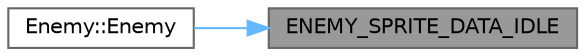 digraph "ENEMY_SPRITE_DATA_IDLE"
{
 // LATEX_PDF_SIZE
  bgcolor="transparent";
  edge [fontname=Helvetica,fontsize=10,labelfontname=Helvetica,labelfontsize=10];
  node [fontname=Helvetica,fontsize=10,shape=box,height=0.2,width=0.4];
  rankdir="RL";
  Node1 [id="Node000001",label="ENEMY_SPRITE_DATA_IDLE",height=0.2,width=0.4,color="gray40", fillcolor="grey60", style="filled", fontcolor="black",tooltip=" "];
  Node1 -> Node2 [id="edge1_Node000001_Node000002",dir="back",color="steelblue1",style="solid",tooltip=" "];
  Node2 [id="Node000002",label="Enemy::Enemy",height=0.2,width=0.4,color="grey40", fillcolor="white", style="filled",URL="$da/d4a/classEnemy.html#a90c0c961e7d861f47324d12e7b2ec990",tooltip=" "];
}

